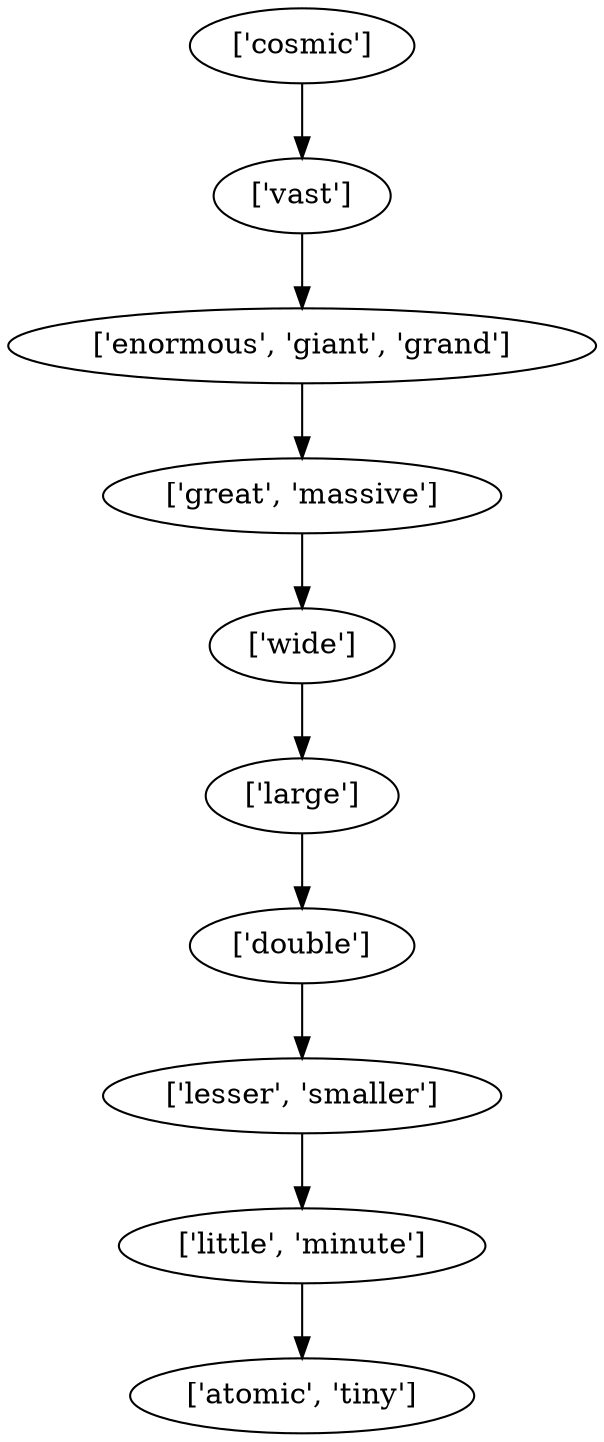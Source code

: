 strict digraph  {
	"['enormous', 'giant', 'grand']" -> "['great', 'massive']";
	"['great', 'massive']" -> "['wide']";
	"['lesser', 'smaller']" -> "['little', 'minute']";
	"['little', 'minute']" -> "['atomic', 'tiny']";
	"['wide']" -> "['large']";
	"['double']" -> "['lesser', 'smaller']";
	"['cosmic']" -> "['vast']";
	"['vast']" -> "['enormous', 'giant', 'grand']";
	"['large']" -> "['double']";
}
